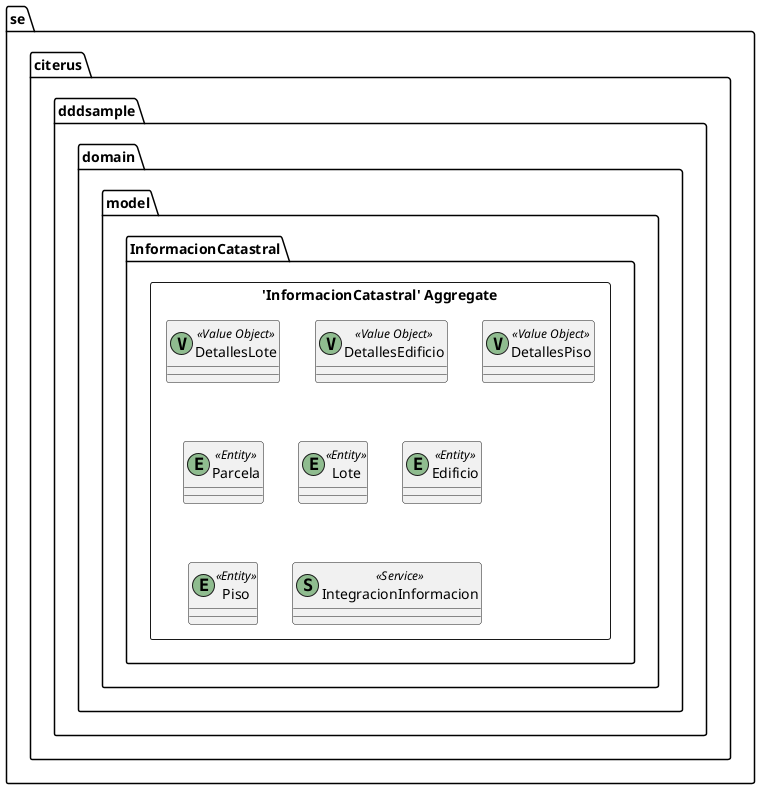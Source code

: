 @startuml

skinparam componentStyle uml2

package se.citerus.dddsample.domain.model.InformacionCatastral {
	package "'InformacionCatastral' Aggregate" <<Rectangle>> {
		class DetallesLote <<(V,DarkSeaGreen) Value Object>> {
		}
		class DetallesEdificio <<(V,DarkSeaGreen) Value Object>> {
		}
		class DetallesPiso <<(V,DarkSeaGreen) Value Object>> {
		}
		class Parcela <<(E,DarkSeaGreen) Entity>> {
		}
		class Lote <<(E,DarkSeaGreen) Entity>> {
		}
		class Edificio <<(E,DarkSeaGreen) Entity>> {
		}
		class Piso <<(E,DarkSeaGreen) Entity>> {
		}
		class IntegracionInformacion <<(S,DarkSeaGreen) Service>> {
		}
	}
}


@enduml
